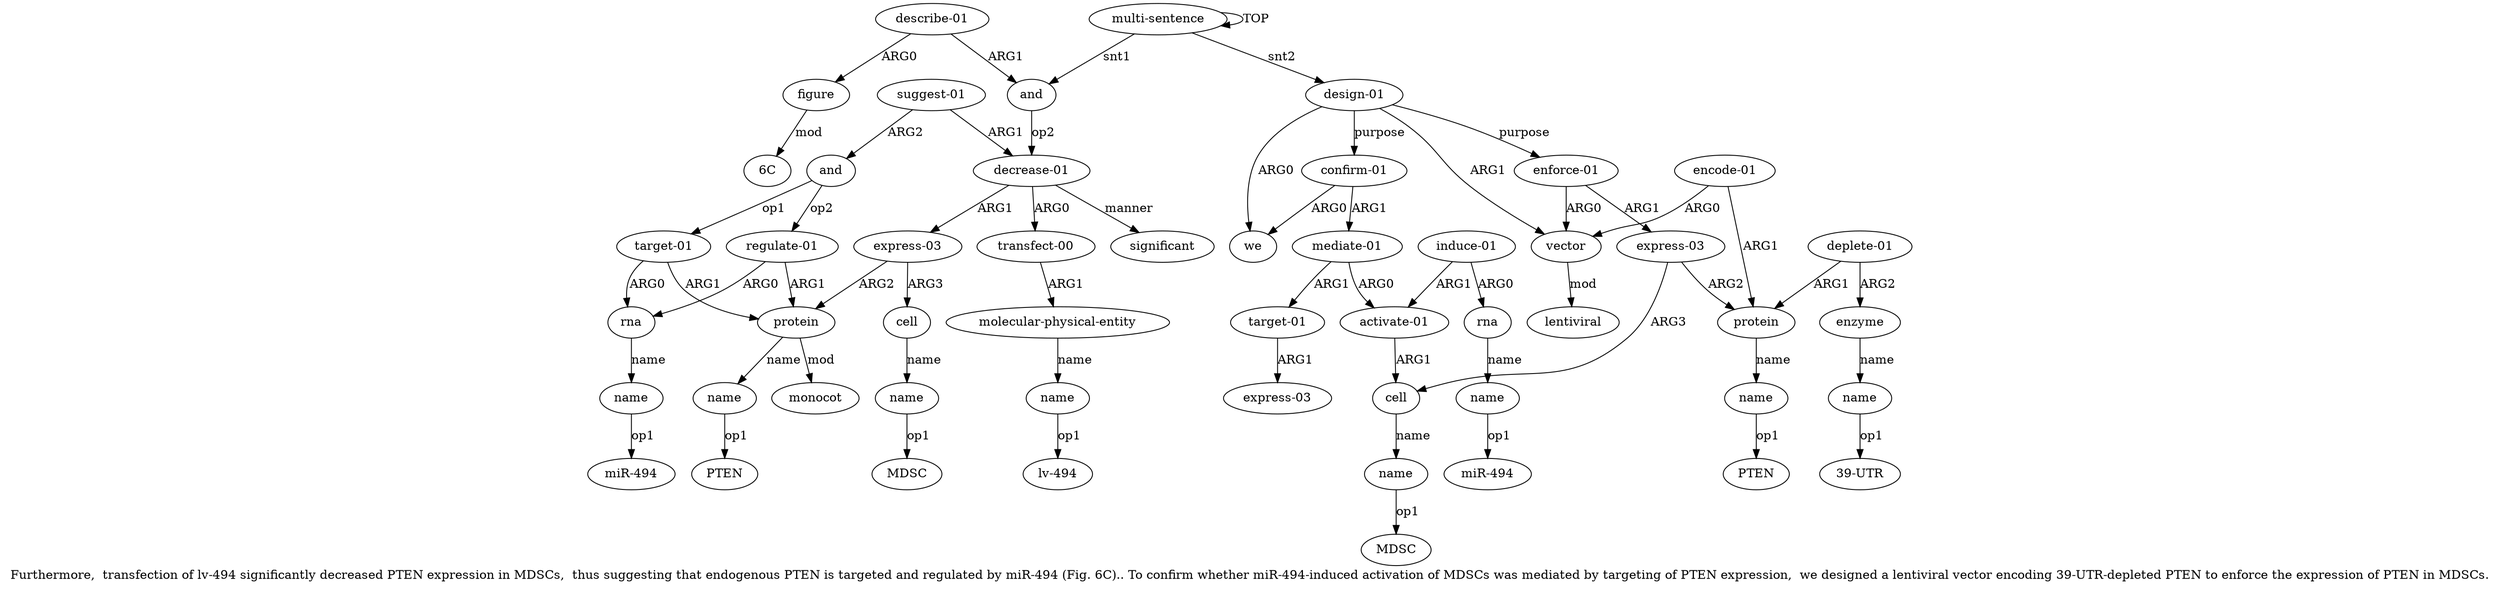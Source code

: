 digraph  {
	graph [label="Furthermore,  transfection of lv-494 significantly decreased PTEN expression in MDSCs,  thus suggesting that endogenous PTEN is \
targeted and regulated by miR-494 (Fig. 6C).. To confirm whether miR-494-induced activation of MDSCs was mediated by targeting of \
PTEN expression,  we designed a lentiviral vector encoding 39-UTR-depleted PTEN to enforce the expression of PTEN in MDSCs."];
	node [label="\N"];
	a20	 [color=black,
		gold_ind=20,
		gold_label=figure,
		label=figure,
		test_ind=20,
		test_label=figure];
	"a20 6C"	 [color=black,
		gold_ind=-1,
		gold_label="6C",
		label="6C",
		test_ind=-1,
		test_label="6C"];
	a20 -> "a20 6C" [key=0,
	color=black,
	gold_label=mod,
	label=mod,
	test_label=mod];
a21 [color=black,
	gold_ind=21,
	gold_label="design-01",
	label="design-01",
	test_ind=21,
	test_label="design-01"];
a22 [color=black,
	gold_ind=22,
	gold_label=we,
	label=we,
	test_ind=22,
	test_label=we];
a21 -> a22 [key=0,
color=black,
gold_label=ARG0,
label=ARG0,
test_label=ARG0];
a23 [color=black,
gold_ind=23,
gold_label=vector,
label=vector,
test_ind=23,
test_label=vector];
a21 -> a23 [key=0,
color=black,
gold_label=ARG1,
label=ARG1,
test_label=ARG1];
a31 [color=black,
gold_ind=31,
gold_label="enforce-01",
label="enforce-01",
test_ind=31,
test_label="enforce-01"];
a21 -> a31 [key=0,
color=black,
gold_label=purpose,
label=purpose,
test_label=purpose];
a35 [color=black,
gold_ind=35,
gold_label="confirm-01",
label="confirm-01",
test_ind=35,
test_label="confirm-01"];
a21 -> a35 [key=0,
color=black,
gold_label=purpose,
label=purpose,
test_label=purpose];
a24 [color=black,
gold_ind=24,
gold_label=lentiviral,
label=lentiviral,
test_ind=24,
test_label=lentiviral];
a23 -> a24 [key=0,
color=black,
gold_label=mod,
label=mod,
test_label=mod];
a25 [color=black,
gold_ind=25,
gold_label="encode-01",
label="encode-01",
test_ind=25,
test_label="encode-01"];
a25 -> a23 [key=0,
color=black,
gold_label=ARG0,
label=ARG0,
test_label=ARG0];
a26 [color=black,
gold_ind=26,
gold_label=protein,
label=protein,
test_ind=26,
test_label=protein];
a25 -> a26 [key=0,
color=black,
gold_label=ARG1,
label=ARG1,
test_label=ARG1];
a27 [color=black,
gold_ind=27,
gold_label=name,
label=name,
test_ind=27,
test_label=name];
a26 -> a27 [key=0,
color=black,
gold_label=name,
label=name,
test_label=name];
"a27 PTEN" [color=black,
gold_ind=-1,
gold_label=PTEN,
label=PTEN,
test_ind=-1,
test_label=PTEN];
a27 -> "a27 PTEN" [key=0,
color=black,
gold_label=op1,
label=op1,
test_label=op1];
a28 [color=black,
gold_ind=28,
gold_label="deplete-01",
label="deplete-01",
test_ind=28,
test_label="deplete-01"];
a28 -> a26 [key=0,
color=black,
gold_label=ARG1,
label=ARG1,
test_label=ARG1];
a29 [color=black,
gold_ind=29,
gold_label=enzyme,
label=enzyme,
test_ind=29,
test_label=enzyme];
a28 -> a29 [key=0,
color=black,
gold_label=ARG2,
label=ARG2,
test_label=ARG2];
a30 [color=black,
gold_ind=30,
gold_label=name,
label=name,
test_ind=30,
test_label=name];
a29 -> a30 [key=0,
color=black,
gold_label=name,
label=name,
test_label=name];
a31 -> a23 [key=0,
color=black,
gold_label=ARG0,
label=ARG0,
test_label=ARG0];
a32 [color=black,
gold_ind=32,
gold_label="express-03",
label="express-03",
test_ind=32,
test_label="express-03"];
a31 -> a32 [key=0,
color=black,
gold_label=ARG1,
label=ARG1,
test_label=ARG1];
"a30 39-UTR" [color=black,
gold_ind=-1,
gold_label="39-UTR",
label="39-UTR",
test_ind=-1,
test_label="39-UTR"];
a30 -> "a30 39-UTR" [key=0,
color=black,
gold_label=op1,
label=op1,
test_label=op1];
a37 [color=black,
gold_ind=37,
gold_label="activate-01",
label="activate-01",
test_ind=37,
test_label="activate-01"];
a33 [color=black,
gold_ind=33,
gold_label=cell,
label=cell,
test_ind=33,
test_label=cell];
a37 -> a33 [key=0,
color=black,
gold_label=ARG1,
label=ARG1,
test_label=ARG1];
a36 [color=black,
gold_ind=36,
gold_label="mediate-01",
label="mediate-01",
test_ind=36,
test_label="mediate-01"];
a36 -> a37 [key=0,
color=black,
gold_label=ARG0,
label=ARG0,
test_label=ARG0];
a41 [color=black,
gold_ind=41,
gold_label="target-01",
label="target-01",
test_ind=41,
test_label="target-01"];
a36 -> a41 [key=0,
color=black,
gold_label=ARG1,
label=ARG1,
test_label=ARG1];
a34 [color=black,
gold_ind=34,
gold_label=name,
label=name,
test_ind=34,
test_label=name];
a33 -> a34 [key=0,
color=black,
gold_label=name,
label=name,
test_label=name];
"a34 MDSC" [color=black,
gold_ind=-1,
gold_label=MDSC,
label=MDSC,
test_ind=-1,
test_label=MDSC];
a35 -> a22 [key=0,
color=black,
gold_label=ARG0,
label=ARG0,
test_label=ARG0];
a35 -> a36 [key=0,
color=black,
gold_label=ARG1,
label=ARG1,
test_label=ARG1];
a34 -> "a34 MDSC" [key=0,
color=black,
gold_label=op1,
label=op1,
test_label=op1];
a32 -> a26 [key=0,
color=black,
gold_label=ARG2,
label=ARG2,
test_label=ARG2];
a32 -> a33 [key=0,
color=black,
gold_label=ARG3,
label=ARG3,
test_label=ARG3];
a15 [color=black,
gold_ind=15,
gold_label=protein,
label=protein,
test_ind=15,
test_label=protein];
a17 [color=black,
gold_ind=17,
gold_label=monocot,
label=monocot,
test_ind=17,
test_label=monocot];
a15 -> a17 [key=0,
color=black,
gold_label=mod,
label=mod,
test_label=mod];
a16 [color=black,
gold_ind=16,
gold_label=name,
label=name,
test_ind=16,
test_label=name];
a15 -> a16 [key=0,
color=black,
gold_label=name,
label=name,
test_label=name];
a14 [color=black,
gold_ind=14,
gold_label=name,
label=name,
test_ind=14,
test_label=name];
"a14 miR-494" [color=black,
gold_ind=-1,
gold_label="miR-494",
label="miR-494",
test_ind=-1,
test_label="miR-494"];
a14 -> "a14 miR-494" [key=0,
color=black,
gold_label=op1,
label=op1,
test_label=op1];
"a16 PTEN" [color=black,
gold_ind=-1,
gold_label=PTEN,
label=PTEN,
test_ind=-1,
test_label=PTEN];
a16 -> "a16 PTEN" [key=0,
color=black,
gold_label=op1,
label=op1,
test_label=op1];
a11 [color=black,
gold_ind=11,
gold_label=and,
label=and,
test_ind=11,
test_label=and];
a12 [color=black,
gold_ind=12,
gold_label="target-01",
label="target-01",
test_ind=12,
test_label="target-01"];
a11 -> a12 [key=0,
color=black,
gold_label=op1,
label=op1,
test_label=op1];
a18 [color=black,
gold_ind=18,
gold_label="regulate-01",
label="regulate-01",
test_ind=18,
test_label="regulate-01"];
a11 -> a18 [key=0,
color=black,
gold_label=op2,
label=op2,
test_label=op2];
a10 [color=black,
gold_ind=10,
gold_label="suggest-01",
label="suggest-01",
test_ind=10,
test_label="suggest-01"];
a10 -> a11 [key=0,
color=black,
gold_label=ARG2,
label=ARG2,
test_label=ARG2];
a2 [color=black,
gold_ind=2,
gold_label="decrease-01",
label="decrease-01",
test_ind=2,
test_label="decrease-01"];
a10 -> a2 [key=0,
color=black,
gold_label=ARG1,
label=ARG1,
test_label=ARG1];
a13 [color=black,
gold_ind=13,
gold_label=rna,
label=rna,
test_ind=13,
test_label=rna];
a13 -> a14 [key=0,
color=black,
gold_label=name,
label=name,
test_label=name];
a12 -> a15 [key=0,
color=black,
gold_label=ARG1,
label=ARG1,
test_label=ARG1];
a12 -> a13 [key=0,
color=black,
gold_label=ARG0,
label=ARG0,
test_label=ARG0];
a39 [color=black,
gold_ind=39,
gold_label=rna,
label=rna,
test_ind=39,
test_label=rna];
a40 [color=black,
gold_ind=40,
gold_label=name,
label=name,
test_ind=40,
test_label=name];
a39 -> a40 [key=0,
color=black,
gold_label=name,
label=name,
test_label=name];
a38 [color=black,
gold_ind=38,
gold_label="induce-01",
label="induce-01",
test_ind=38,
test_label="induce-01"];
a38 -> a37 [key=0,
color=black,
gold_label=ARG1,
label=ARG1,
test_label=ARG1];
a38 -> a39 [key=0,
color=black,
gold_label=ARG0,
label=ARG0,
test_label=ARG0];
a19 [color=black,
gold_ind=19,
gold_label="describe-01",
label="describe-01",
test_ind=19,
test_label="describe-01"];
a19 -> a20 [key=0,
color=black,
gold_label=ARG0,
label=ARG0,
test_label=ARG0];
a1 [color=black,
gold_ind=1,
gold_label=and,
label=and,
test_ind=1,
test_label=and];
a19 -> a1 [key=0,
color=black,
gold_label=ARG1,
label=ARG1,
test_label=ARG1];
a18 -> a15 [key=0,
color=black,
gold_label=ARG1,
label=ARG1,
test_label=ARG1];
a18 -> a13 [key=0,
color=black,
gold_label=ARG0,
label=ARG0,
test_label=ARG0];
a1 -> a2 [key=0,
color=black,
gold_label=op2,
label=op2,
test_label=op2];
a0 [color=black,
gold_ind=0,
gold_label="multi-sentence",
label="multi-sentence",
test_ind=0,
test_label="multi-sentence"];
a0 -> a21 [key=0,
color=black,
gold_label=snt2,
label=snt2,
test_label=snt2];
a0 -> a1 [key=0,
color=black,
gold_label=snt1,
label=snt1,
test_label=snt1];
a0 -> a0 [key=0,
color=black,
gold_label=TOP,
label=TOP,
test_label=TOP];
a3 [color=black,
gold_ind=3,
gold_label="transfect-00",
label="transfect-00",
test_ind=3,
test_label="transfect-00"];
a4 [color=black,
gold_ind=4,
gold_label="molecular-physical-entity",
label="molecular-physical-entity",
test_ind=4,
test_label="molecular-physical-entity"];
a3 -> a4 [key=0,
color=black,
gold_label=ARG1,
label=ARG1,
test_label=ARG1];
a2 -> a3 [key=0,
color=black,
gold_label=ARG0,
label=ARG0,
test_label=ARG0];
a6 [color=black,
gold_ind=6,
gold_label="express-03",
label="express-03",
test_ind=6,
test_label="express-03"];
a2 -> a6 [key=0,
color=black,
gold_label=ARG1,
label=ARG1,
test_label=ARG1];
a9 [color=black,
gold_ind=9,
gold_label=significant,
label=significant,
test_ind=9,
test_label=significant];
a2 -> a9 [key=0,
color=black,
gold_label=manner,
label=manner,
test_label=manner];
a5 [color=black,
gold_ind=5,
gold_label=name,
label=name,
test_ind=5,
test_label=name];
"a5 lv-494" [color=black,
gold_ind=-1,
gold_label="lv-494",
label="lv-494",
test_ind=-1,
test_label="lv-494"];
a5 -> "a5 lv-494" [key=0,
color=black,
gold_label=op1,
label=op1,
test_label=op1];
a4 -> a5 [key=0,
color=black,
gold_label=name,
label=name,
test_label=name];
a7 [color=black,
gold_ind=7,
gold_label=cell,
label=cell,
test_ind=7,
test_label=cell];
a8 [color=black,
gold_ind=8,
gold_label=name,
label=name,
test_ind=8,
test_label=name];
a7 -> a8 [key=0,
color=black,
gold_label=name,
label=name,
test_label=name];
a6 -> a15 [key=0,
color=black,
gold_label=ARG2,
label=ARG2,
test_label=ARG2];
a6 -> a7 [key=0,
color=black,
gold_label=ARG3,
label=ARG3,
test_label=ARG3];
"a8 MDSC" [color=black,
gold_ind=-1,
gold_label=MDSC,
label=MDSC,
test_ind=-1,
test_label=MDSC];
a8 -> "a8 MDSC" [key=0,
color=black,
gold_label=op1,
label=op1,
test_label=op1];
a42 [color=black,
gold_ind=42,
gold_label="express-03",
label="express-03",
test_ind=42,
test_label="express-03"];
"a40 miR-494" [color=black,
gold_ind=-1,
gold_label="miR-494",
label="miR-494",
test_ind=-1,
test_label="miR-494"];
a40 -> "a40 miR-494" [key=0,
color=black,
gold_label=op1,
label=op1,
test_label=op1];
a41 -> a42 [key=0,
color=black,
gold_label=ARG1,
label=ARG1,
test_label=ARG1];
}
